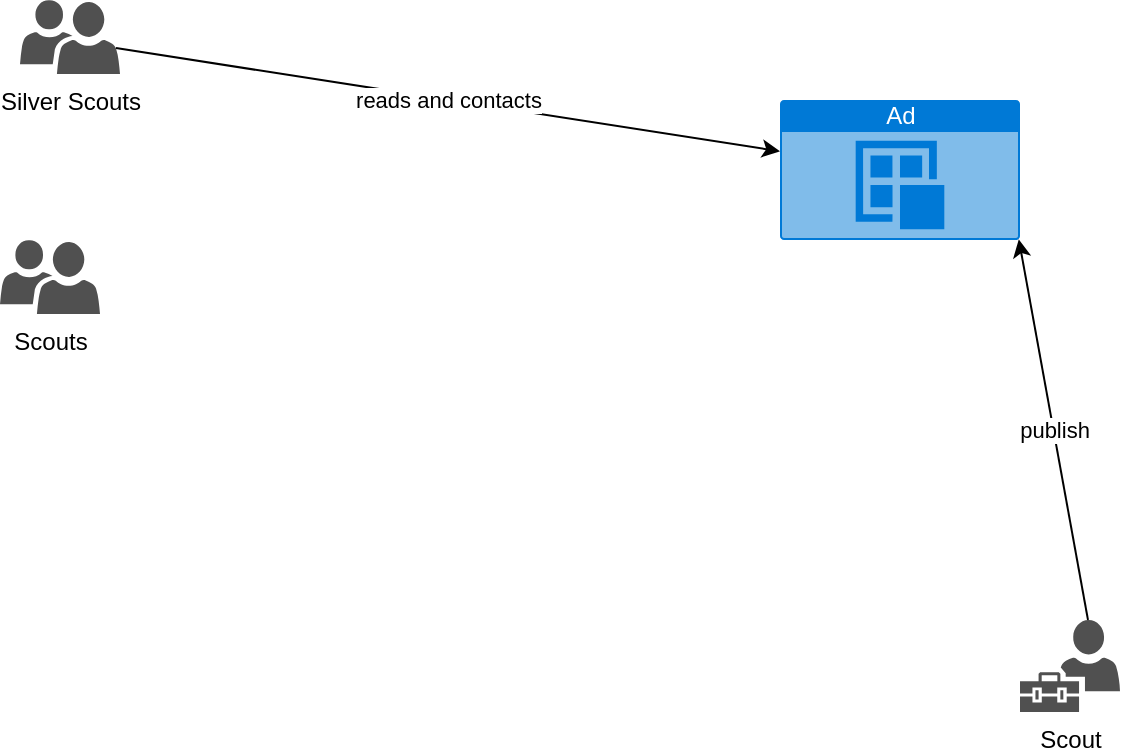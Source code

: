 <mxfile version="20.7.4" type="device" pages="3"><diagram id="hJoR6kP_sW9aj2eYv_Xn" name="Big Picture"><mxGraphModel dx="1434" dy="699" grid="1" gridSize="10" guides="1" tooltips="1" connect="1" arrows="1" fold="1" page="1" pageScale="1" pageWidth="827" pageHeight="1169" math="0" shadow="0"><root><mxCell id="0"/><mxCell id="1" parent="0"/><mxCell id="4hvApgOMtDaoJgFJUGy1-2" value="Silver Scouts" style="sketch=0;pointerEvents=1;shadow=0;dashed=0;html=1;strokeColor=none;labelPosition=center;verticalLabelPosition=bottom;verticalAlign=top;align=center;fillColor=#505050;shape=mxgraph.mscae.intune.user_group" vertex="1" parent="1"><mxGeometry x="80" y="90" width="50" height="37" as="geometry"/></mxCell><mxCell id="4hvApgOMtDaoJgFJUGy1-3" value="Scouts" style="sketch=0;pointerEvents=1;shadow=0;dashed=0;html=1;strokeColor=none;labelPosition=center;verticalLabelPosition=bottom;verticalAlign=top;align=center;fillColor=#505050;shape=mxgraph.mscae.intune.user_group" vertex="1" parent="1"><mxGeometry x="70" y="210" width="50" height="37" as="geometry"/></mxCell><mxCell id="4hvApgOMtDaoJgFJUGy1-4" value="Scout" style="sketch=0;pointerEvents=1;shadow=0;dashed=0;html=1;strokeColor=none;labelPosition=center;verticalLabelPosition=bottom;verticalAlign=top;align=center;fillColor=#505050;shape=mxgraph.mscae.intune.user_management" vertex="1" parent="1"><mxGeometry x="580" y="400" width="50" height="46" as="geometry"/></mxCell><mxCell id="4hvApgOMtDaoJgFJUGy1-5" value="Ad" style="html=1;strokeColor=none;fillColor=#0079D6;labelPosition=center;verticalLabelPosition=middle;verticalAlign=top;align=center;fontSize=12;outlineConnect=0;spacingTop=-6;fontColor=#FFFFFF;sketch=0;shape=mxgraph.sitemap.post;" vertex="1" parent="1"><mxGeometry x="460" y="140" width="120" height="70" as="geometry"/></mxCell><mxCell id="4hvApgOMtDaoJgFJUGy1-6" value="publish" style="endArrow=classic;html=1;rounded=0;entryX=0.995;entryY=0.995;entryDx=0;entryDy=0;entryPerimeter=0;exitX=0.68;exitY=0;exitDx=0;exitDy=0;exitPerimeter=0;" edge="1" parent="1" source="4hvApgOMtDaoJgFJUGy1-4" target="4hvApgOMtDaoJgFJUGy1-5"><mxGeometry width="50" height="50" relative="1" as="geometry"><mxPoint x="440" y="330" as="sourcePoint"/><mxPoint x="490" y="280" as="targetPoint"/></mxGeometry></mxCell><mxCell id="4hvApgOMtDaoJgFJUGy1-8" value="reads and contacts" style="endArrow=classic;html=1;rounded=0;exitX=0.96;exitY=0.65;exitDx=0;exitDy=0;exitPerimeter=0;" edge="1" parent="1" source="4hvApgOMtDaoJgFJUGy1-2" target="4hvApgOMtDaoJgFJUGy1-5"><mxGeometry width="50" height="50" relative="1" as="geometry"><mxPoint x="684" y="310" as="sourcePoint"/><mxPoint x="589.4" y="219.65" as="targetPoint"/></mxGeometry></mxCell></root></mxGraphModel></diagram><diagram id="jrBEVaWByB-2uY-36l4s" name="Architecture"><mxGraphModel dx="1434" dy="756" grid="1" gridSize="10" guides="1" tooltips="1" connect="1" arrows="1" fold="1" page="1" pageScale="1" pageWidth="827" pageHeight="1169" math="0" shadow="0"><root><mxCell id="0"/><mxCell id="1" parent="0"/><mxCell id="QmZbxdSguC39BJjnZf9N-1" value="" style="strokeColor=#dddddd;shadow=1;strokeWidth=1;rounded=1;absoluteArcSize=1;arcSize=2;" vertex="1" parent="1"><mxGeometry x="150" y="160" width="100" height="60" as="geometry"/></mxCell><mxCell id="QmZbxdSguC39BJjnZf9N-2" value="Supabase" style="sketch=0;dashed=0;connectable=0;html=1;fillColor=#5184F3;strokeColor=none;shape=mxgraph.gcp2.firebase;part=1;labelPosition=right;verticalLabelPosition=middle;align=left;verticalAlign=middle;spacingLeft=5;fontColor=#999999;fontSize=12;" vertex="1" parent="QmZbxdSguC39BJjnZf9N-1"><mxGeometry width="32.4" height="45" relative="1" as="geometry"><mxPoint x="5" y="7" as="offset"/></mxGeometry></mxCell><mxCell id="QmZbxdSguC39BJjnZf9N-3" value="scoutti.app.levell.ch" style="verticalLabelPosition=bottom;html=1;verticalAlign=top;align=center;strokeColor=none;fillColor=#00BEF2;shape=mxgraph.azure.azure_website;pointerEvents=1;" vertex="1" parent="1"><mxGeometry x="320" y="370" width="50" height="50" as="geometry"/></mxCell><mxCell id="QmZbxdSguC39BJjnZf9N-4" value="Midata" style="aspect=fixed;html=1;points=[];align=center;image;fontSize=12;image=img/lib/azure2/identity/Azure_AD_B2C.svg;" vertex="1" parent="1"><mxGeometry x="570" y="160" width="69" height="64" as="geometry"/></mxCell><mxCell id="QmZbxdSguC39BJjnZf9N-5" value="oauth" style="endArrow=classic;html=1;rounded=0;exitX=0.855;exitY=0.145;exitDx=0;exitDy=0;exitPerimeter=0;" edge="1" parent="1" source="QmZbxdSguC39BJjnZf9N-3" target="QmZbxdSguC39BJjnZf9N-4"><mxGeometry width="50" height="50" relative="1" as="geometry"><mxPoint x="460" y="290" as="sourcePoint"/><mxPoint x="510" y="240" as="targetPoint"/></mxGeometry></mxCell><mxCell id="QmZbxdSguC39BJjnZf9N-7" value="https" style="endArrow=classic;startArrow=classic;html=1;rounded=0;exitX=0.22;exitY=0;exitDx=0;exitDy=0;exitPerimeter=0;" edge="1" parent="1" source="QmZbxdSguC39BJjnZf9N-3" target="QmZbxdSguC39BJjnZf9N-1"><mxGeometry width="50" height="50" relative="1" as="geometry"><mxPoint x="120" y="370" as="sourcePoint"/><mxPoint x="170" y="320" as="targetPoint"/></mxGeometry></mxCell></root></mxGraphModel></diagram><diagram id="LRWOCM87R7P3_Q-L2g0P" name="Data Model"><mxGraphModel dx="819" dy="432" grid="1" gridSize="10" guides="1" tooltips="1" connect="1" arrows="1" fold="1" page="1" pageScale="1" pageWidth="827" pageHeight="1169" math="0" shadow="0"><root><mxCell id="0"/><mxCell id="1" parent="0"/><mxCell id="NAbWNh36XXEMtdIRIE9Y-1" value="Categories" style="swimlane;fontStyle=0;childLayout=stackLayout;horizontal=1;startSize=30;horizontalStack=0;resizeParent=1;resizeParentMax=0;resizeLast=0;collapsible=1;marginBottom=0;whiteSpace=wrap;html=1;" vertex="1" parent="1"><mxGeometry x="340" y="330" width="140" height="90" as="geometry"/></mxCell><mxCell id="NAbWNh36XXEMtdIRIE9Y-2" value="id" style="text;strokeColor=none;fillColor=none;align=left;verticalAlign=middle;spacingLeft=4;spacingRight=4;overflow=hidden;points=[[0,0.5],[1,0.5]];portConstraint=eastwest;rotatable=0;whiteSpace=wrap;html=1;" vertex="1" parent="NAbWNh36XXEMtdIRIE9Y-1"><mxGeometry y="30" width="140" height="30" as="geometry"/></mxCell><mxCell id="NAbWNh36XXEMtdIRIE9Y-3" value="name" style="text;strokeColor=none;fillColor=none;align=left;verticalAlign=middle;spacingLeft=4;spacingRight=4;overflow=hidden;points=[[0,0.5],[1,0.5]];portConstraint=eastwest;rotatable=0;whiteSpace=wrap;html=1;" vertex="1" parent="NAbWNh36XXEMtdIRIE9Y-1"><mxGeometry y="60" width="140" height="30" as="geometry"/></mxCell><mxCell id="NAbWNh36XXEMtdIRIE9Y-5" value="Ads" style="swimlane;fontStyle=0;childLayout=stackLayout;horizontal=1;startSize=30;horizontalStack=0;resizeParent=1;resizeParentMax=0;resizeLast=0;collapsible=1;marginBottom=0;whiteSpace=wrap;html=1;" vertex="1" parent="1"><mxGeometry x="20" y="315" width="140" height="240" as="geometry"/></mxCell><mxCell id="NAbWNh36XXEMtdIRIE9Y-6" value="id" style="text;strokeColor=none;fillColor=none;align=left;verticalAlign=middle;spacingLeft=4;spacingRight=4;overflow=hidden;points=[[0,0.5],[1,0.5]];portConstraint=eastwest;rotatable=0;whiteSpace=wrap;html=1;" vertex="1" parent="NAbWNh36XXEMtdIRIE9Y-5"><mxGeometry y="30" width="140" height="30" as="geometry"/></mxCell><mxCell id="NAbWNh36XXEMtdIRIE9Y-10" value="title" style="text;strokeColor=none;fillColor=none;align=left;verticalAlign=middle;spacingLeft=4;spacingRight=4;overflow=hidden;points=[[0,0.5],[1,0.5]];portConstraint=eastwest;rotatable=0;whiteSpace=wrap;html=1;" vertex="1" parent="NAbWNh36XXEMtdIRIE9Y-5"><mxGeometry y="60" width="140" height="30" as="geometry"/></mxCell><mxCell id="NAbWNh36XXEMtdIRIE9Y-7" value="category_fk" style="text;strokeColor=none;fillColor=none;align=left;verticalAlign=middle;spacingLeft=4;spacingRight=4;overflow=hidden;points=[[0,0.5],[1,0.5]];portConstraint=eastwest;rotatable=0;whiteSpace=wrap;html=1;" vertex="1" parent="NAbWNh36XXEMtdIRIE9Y-5"><mxGeometry y="90" width="140" height="30" as="geometry"/></mxCell><mxCell id="NAbWNh36XXEMtdIRIE9Y-12" value="publisher" style="text;strokeColor=none;fillColor=none;align=left;verticalAlign=middle;spacingLeft=4;spacingRight=4;overflow=hidden;points=[[0,0.5],[1,0.5]];portConstraint=eastwest;rotatable=0;whiteSpace=wrap;html=1;" vertex="1" parent="NAbWNh36XXEMtdIRIE9Y-5"><mxGeometry y="120" width="140" height="30" as="geometry"/></mxCell><mxCell id="NAbWNh36XXEMtdIRIE9Y-14" value="tags" style="text;strokeColor=none;fillColor=none;align=left;verticalAlign=middle;spacingLeft=4;spacingRight=4;overflow=hidden;points=[[0,0.5],[1,0.5]];portConstraint=eastwest;rotatable=0;whiteSpace=wrap;html=1;" vertex="1" parent="NAbWNh36XXEMtdIRIE9Y-5"><mxGeometry y="150" width="140" height="30" as="geometry"/></mxCell><mxCell id="NAbWNh36XXEMtdIRIE9Y-13" value="contact" style="text;strokeColor=none;fillColor=none;align=left;verticalAlign=middle;spacingLeft=4;spacingRight=4;overflow=hidden;points=[[0,0.5],[1,0.5]];portConstraint=eastwest;rotatable=0;whiteSpace=wrap;html=1;" vertex="1" parent="NAbWNh36XXEMtdIRIE9Y-5"><mxGeometry y="180" width="140" height="30" as="geometry"/></mxCell><mxCell id="NAbWNh36XXEMtdIRIE9Y-8" value="description" style="text;strokeColor=none;fillColor=none;align=left;verticalAlign=middle;spacingLeft=4;spacingRight=4;overflow=hidden;points=[[0,0.5],[1,0.5]];portConstraint=eastwest;rotatable=0;whiteSpace=wrap;html=1;" vertex="1" parent="NAbWNh36XXEMtdIRIE9Y-5"><mxGeometry y="210" width="140" height="30" as="geometry"/></mxCell><mxCell id="NAbWNh36XXEMtdIRIE9Y-11" value="" style="endArrow=classic;html=1;rounded=0;entryX=0.009;entryY=0.362;entryDx=0;entryDy=0;entryPerimeter=0;exitX=1;exitY=0.5;exitDx=0;exitDy=0;" edge="1" parent="1" source="NAbWNh36XXEMtdIRIE9Y-7" target="NAbWNh36XXEMtdIRIE9Y-2"><mxGeometry width="50" height="50" relative="1" as="geometry"><mxPoint x="200" y="430" as="sourcePoint"/><mxPoint x="250" y="380" as="targetPoint"/></mxGeometry></mxCell></root></mxGraphModel></diagram></mxfile>